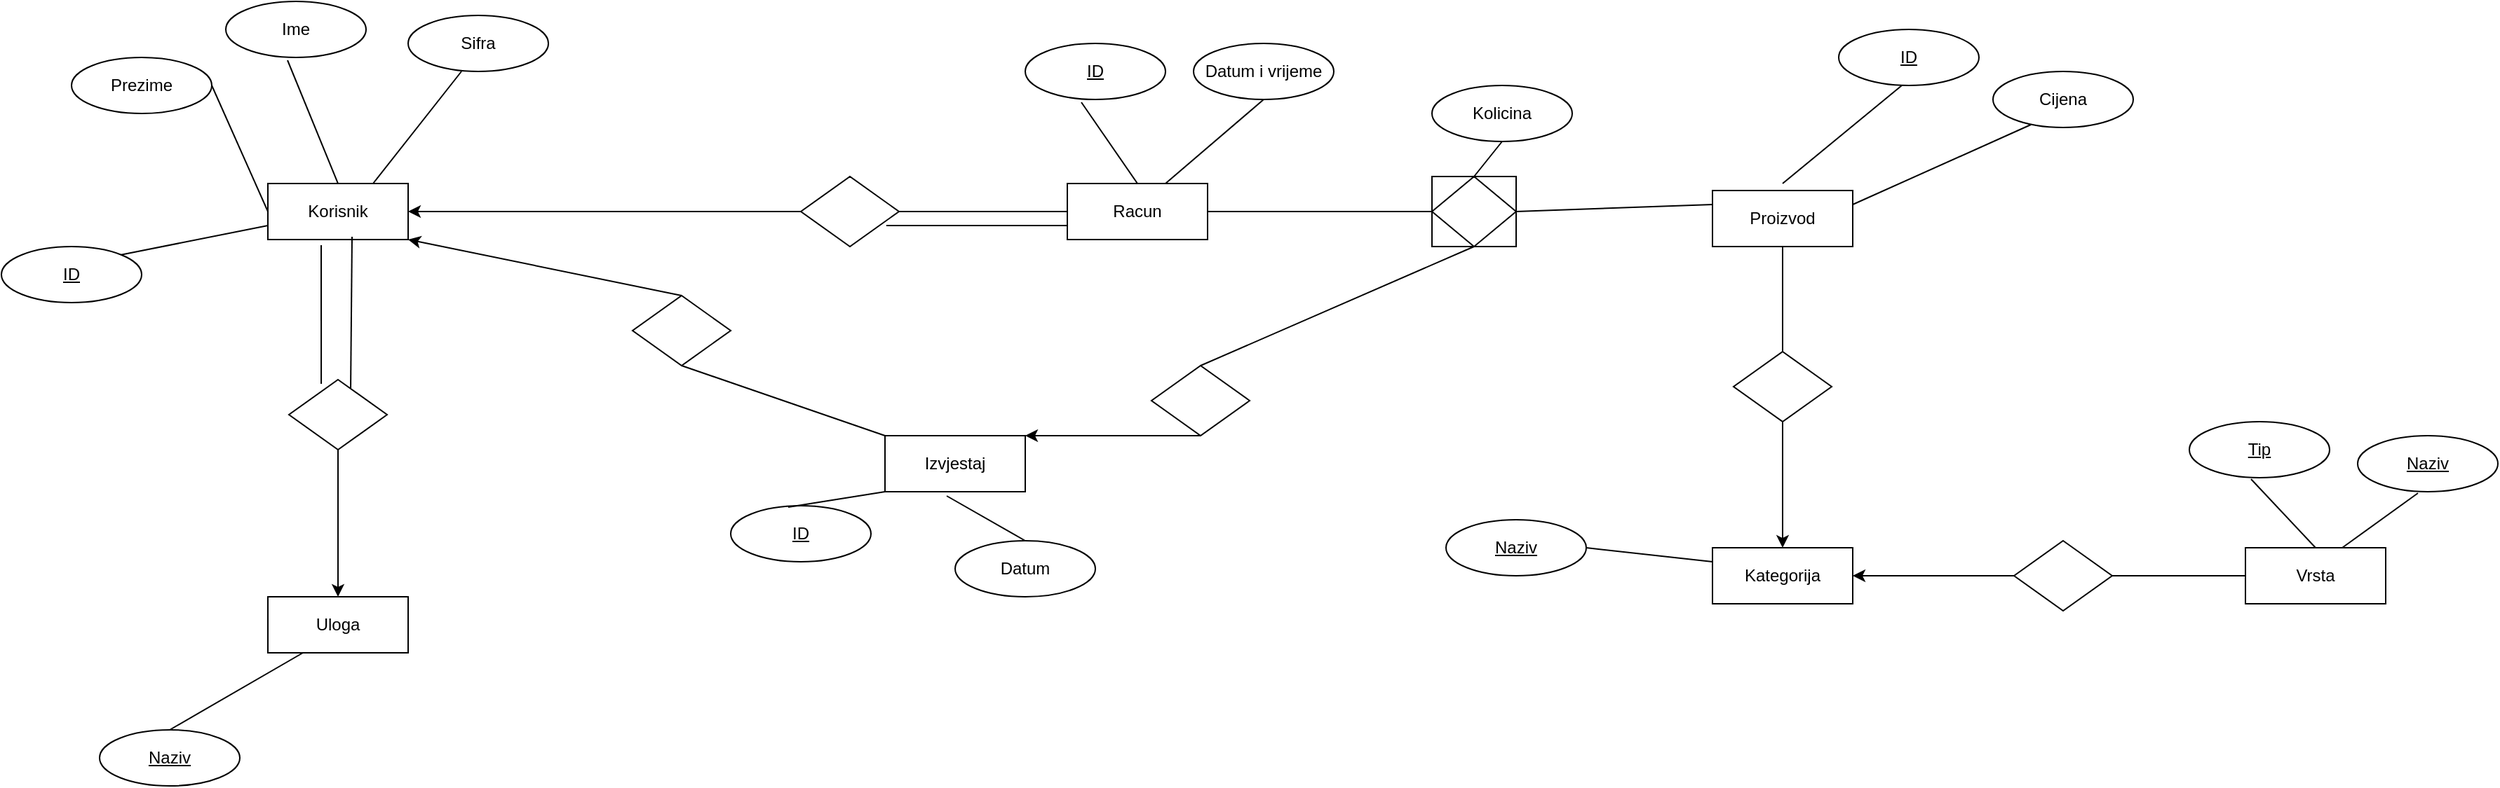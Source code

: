 <mxfile version="21.5.0" type="device">
  <diagram name="Page-1" id="uMtkj1Ftv3p5Sa-9l_ay">
    <mxGraphModel dx="2450" dy="843" grid="1" gridSize="10" guides="1" tooltips="1" connect="1" arrows="1" fold="1" page="1" pageScale="1" pageWidth="850" pageHeight="1100" math="0" shadow="0">
      <root>
        <mxCell id="0" />
        <mxCell id="1" parent="0" />
        <mxCell id="wWX0gEDaJDGyEXmUy9La-1" value="Korisnik" style="whiteSpace=wrap;html=1;align=center;" parent="1" vertex="1">
          <mxGeometry x="60" y="170" width="100" height="40" as="geometry" />
        </mxCell>
        <mxCell id="wWX0gEDaJDGyEXmUy9La-2" value="ID" style="ellipse;whiteSpace=wrap;html=1;align=center;fontStyle=4;" parent="1" vertex="1">
          <mxGeometry x="-130" y="215" width="100" height="40" as="geometry" />
        </mxCell>
        <mxCell id="wWX0gEDaJDGyEXmUy9La-5" value="Ime" style="ellipse;whiteSpace=wrap;html=1;align=center;" parent="1" vertex="1">
          <mxGeometry x="30" y="40" width="100" height="40" as="geometry" />
        </mxCell>
        <mxCell id="wWX0gEDaJDGyEXmUy9La-6" value="Prezime" style="ellipse;whiteSpace=wrap;html=1;align=center;" parent="1" vertex="1">
          <mxGeometry x="-80" y="80" width="100" height="40" as="geometry" />
        </mxCell>
        <mxCell id="wWX0gEDaJDGyEXmUy9La-7" value="" style="endArrow=none;html=1;rounded=0;entryX=0.44;entryY=1.05;entryDx=0;entryDy=0;entryPerimeter=0;exitX=0.5;exitY=0;exitDx=0;exitDy=0;" parent="1" source="wWX0gEDaJDGyEXmUy9La-1" target="wWX0gEDaJDGyEXmUy9La-5" edge="1">
          <mxGeometry width="50" height="50" relative="1" as="geometry">
            <mxPoint x="440" y="460" as="sourcePoint" />
            <mxPoint x="490" y="410" as="targetPoint" />
          </mxGeometry>
        </mxCell>
        <mxCell id="wWX0gEDaJDGyEXmUy9La-8" value="" style="endArrow=none;html=1;rounded=0;entryX=1;entryY=0.5;entryDx=0;entryDy=0;exitX=0;exitY=0.5;exitDx=0;exitDy=0;" parent="1" source="wWX0gEDaJDGyEXmUy9La-1" target="wWX0gEDaJDGyEXmUy9La-6" edge="1">
          <mxGeometry width="50" height="50" relative="1" as="geometry">
            <mxPoint x="400" y="360" as="sourcePoint" />
            <mxPoint x="354" y="332" as="targetPoint" />
          </mxGeometry>
        </mxCell>
        <mxCell id="wWX0gEDaJDGyEXmUy9La-9" value="" style="endArrow=none;html=1;rounded=0;entryX=1;entryY=0;entryDx=0;entryDy=0;exitX=0;exitY=0.75;exitDx=0;exitDy=0;" parent="1" source="wWX0gEDaJDGyEXmUy9La-1" target="wWX0gEDaJDGyEXmUy9La-2" edge="1">
          <mxGeometry width="50" height="50" relative="1" as="geometry">
            <mxPoint x="350" y="380" as="sourcePoint" />
            <mxPoint x="320" y="350" as="targetPoint" />
          </mxGeometry>
        </mxCell>
        <mxCell id="wWX0gEDaJDGyEXmUy9La-10" value="Racun" style="whiteSpace=wrap;html=1;align=center;" parent="1" vertex="1">
          <mxGeometry x="630" y="170" width="100" height="40" as="geometry" />
        </mxCell>
        <mxCell id="wWX0gEDaJDGyEXmUy9La-11" value="ID" style="ellipse;whiteSpace=wrap;html=1;align=center;fontStyle=4;" parent="1" vertex="1">
          <mxGeometry x="600" y="70" width="100" height="40" as="geometry" />
        </mxCell>
        <mxCell id="wWX0gEDaJDGyEXmUy9La-12" value="" style="shape=rhombus;perimeter=rhombusPerimeter;whiteSpace=wrap;html=1;align=center;" parent="1" vertex="1">
          <mxGeometry x="440" y="165" width="70" height="50" as="geometry" />
        </mxCell>
        <mxCell id="wWX0gEDaJDGyEXmUy9La-14" value="" style="endArrow=none;html=1;rounded=0;entryX=0;entryY=0.5;entryDx=0;entryDy=0;exitX=1;exitY=0.5;exitDx=0;exitDy=0;" parent="1" source="wWX0gEDaJDGyEXmUy9La-12" target="wWX0gEDaJDGyEXmUy9La-10" edge="1">
          <mxGeometry width="50" height="50" relative="1" as="geometry">
            <mxPoint x="440" y="460" as="sourcePoint" />
            <mxPoint x="490" y="410" as="targetPoint" />
          </mxGeometry>
        </mxCell>
        <mxCell id="wWX0gEDaJDGyEXmUy9La-15" value="" style="endArrow=classic;html=1;rounded=0;entryX=1;entryY=0.5;entryDx=0;entryDy=0;exitX=0;exitY=0.5;exitDx=0;exitDy=0;" parent="1" source="wWX0gEDaJDGyEXmUy9La-12" target="wWX0gEDaJDGyEXmUy9La-1" edge="1">
          <mxGeometry width="50" height="50" relative="1" as="geometry">
            <mxPoint x="440" y="460" as="sourcePoint" />
            <mxPoint x="490" y="410" as="targetPoint" />
          </mxGeometry>
        </mxCell>
        <mxCell id="wWX0gEDaJDGyEXmUy9La-16" value="" style="endArrow=none;html=1;rounded=0;entryX=0.4;entryY=1.05;entryDx=0;entryDy=0;entryPerimeter=0;exitX=0.5;exitY=0;exitDx=0;exitDy=0;" parent="1" source="wWX0gEDaJDGyEXmUy9La-10" target="wWX0gEDaJDGyEXmUy9La-11" edge="1">
          <mxGeometry width="50" height="50" relative="1" as="geometry">
            <mxPoint x="440" y="460" as="sourcePoint" />
            <mxPoint x="490" y="410" as="targetPoint" />
          </mxGeometry>
        </mxCell>
        <mxCell id="wWX0gEDaJDGyEXmUy9La-19" value="Datum i vrijeme" style="ellipse;whiteSpace=wrap;html=1;align=center;" parent="1" vertex="1">
          <mxGeometry x="720" y="70" width="100" height="40" as="geometry" />
        </mxCell>
        <mxCell id="wWX0gEDaJDGyEXmUy9La-20" value="" style="endArrow=none;html=1;rounded=0;entryX=0.5;entryY=1;entryDx=0;entryDy=0;" parent="1" target="wWX0gEDaJDGyEXmUy9La-19" edge="1">
          <mxGeometry width="50" height="50" relative="1" as="geometry">
            <mxPoint x="700" y="170" as="sourcePoint" />
            <mxPoint x="650" y="122" as="targetPoint" />
          </mxGeometry>
        </mxCell>
        <mxCell id="wWX0gEDaJDGyEXmUy9La-22" value="" style="endArrow=none;html=1;rounded=0;entryX=0;entryY=0.25;entryDx=0;entryDy=0;exitX=1;exitY=0.5;exitDx=0;exitDy=0;" parent="1" source="CLQFQkH-uaahIQlkS5Gx-1" target="q-AJSF_e4BkdiFMXOZ78-1" edge="1">
          <mxGeometry width="50" height="50" relative="1" as="geometry">
            <mxPoint x="960" y="190" as="sourcePoint" />
            <mxPoint x="1090" y="190" as="targetPoint" />
          </mxGeometry>
        </mxCell>
        <mxCell id="wWX0gEDaJDGyEXmUy9La-42" value="" style="endArrow=none;html=1;rounded=0;entryX=0.5;entryY=1;entryDx=0;entryDy=0;exitX=0.5;exitY=0;exitDx=0;exitDy=0;" parent="1" edge="1">
          <mxGeometry width="50" height="50" relative="1" as="geometry">
            <mxPoint x="1140" y="170" as="sourcePoint" />
            <mxPoint x="1225" y="100" as="targetPoint" />
          </mxGeometry>
        </mxCell>
        <mxCell id="wWX0gEDaJDGyEXmUy9La-49" value="Sifra" style="ellipse;whiteSpace=wrap;html=1;align=center;" parent="1" vertex="1">
          <mxGeometry x="160" y="50" width="100" height="40" as="geometry" />
        </mxCell>
        <mxCell id="wWX0gEDaJDGyEXmUy9La-50" value="" style="endArrow=none;html=1;rounded=0;entryX=0.75;entryY=0;entryDx=0;entryDy=0;exitX=0.38;exitY=1;exitDx=0;exitDy=0;exitPerimeter=0;" parent="1" source="wWX0gEDaJDGyEXmUy9La-49" target="wWX0gEDaJDGyEXmUy9La-1" edge="1">
          <mxGeometry width="50" height="50" relative="1" as="geometry">
            <mxPoint x="200" y="210" as="sourcePoint" />
            <mxPoint x="155" y="231" as="targetPoint" />
          </mxGeometry>
        </mxCell>
        <mxCell id="wWX0gEDaJDGyEXmUy9La-59" value="Kolicina" style="ellipse;whiteSpace=wrap;html=1;align=center;" parent="1" vertex="1">
          <mxGeometry x="890" y="100" width="100" height="40" as="geometry" />
        </mxCell>
        <mxCell id="wWX0gEDaJDGyEXmUy9La-60" value="" style="endArrow=none;html=1;rounded=0;entryX=0.5;entryY=1;entryDx=0;entryDy=0;exitX=0.5;exitY=0;exitDx=0;exitDy=0;" parent="1" source="CLQFQkH-uaahIQlkS5Gx-1" target="wWX0gEDaJDGyEXmUy9La-59" edge="1">
          <mxGeometry width="50" height="50" relative="1" as="geometry">
            <mxPoint x="925" y="165" as="sourcePoint" />
            <mxPoint x="1125" y="120" as="targetPoint" />
          </mxGeometry>
        </mxCell>
        <mxCell id="q-AJSF_e4BkdiFMXOZ78-1" value="Proizvod" style="whiteSpace=wrap;html=1;align=center;" parent="1" vertex="1">
          <mxGeometry x="1090" y="175" width="100" height="40" as="geometry" />
        </mxCell>
        <mxCell id="q-AJSF_e4BkdiFMXOZ78-3" value="ID" style="ellipse;whiteSpace=wrap;html=1;align=center;fontStyle=4;" parent="1" vertex="1">
          <mxGeometry x="1180" y="60" width="100" height="40" as="geometry" />
        </mxCell>
        <mxCell id="q-AJSF_e4BkdiFMXOZ78-4" value="" style="endArrow=none;html=1;rounded=0;entryX=0;entryY=0.5;entryDx=0;entryDy=0;exitX=1;exitY=0.5;exitDx=0;exitDy=0;" parent="1" source="wWX0gEDaJDGyEXmUy9La-10" target="CLQFQkH-uaahIQlkS5Gx-1" edge="1">
          <mxGeometry width="50" height="50" relative="1" as="geometry">
            <mxPoint x="970" y="200" as="sourcePoint" />
            <mxPoint x="890" y="190" as="targetPoint" />
          </mxGeometry>
        </mxCell>
        <mxCell id="LlmAp3Jcx0G5IWVWPpvB-1" value="Cijena" style="ellipse;whiteSpace=wrap;html=1;align=center;" parent="1" vertex="1">
          <mxGeometry x="1290" y="90" width="100" height="40" as="geometry" />
        </mxCell>
        <mxCell id="LlmAp3Jcx0G5IWVWPpvB-2" value="" style="endArrow=none;html=1;rounded=0;entryX=0.27;entryY=0.95;entryDx=0;entryDy=0;exitX=1;exitY=0.25;exitDx=0;exitDy=0;entryPerimeter=0;" parent="1" source="q-AJSF_e4BkdiFMXOZ78-1" target="LlmAp3Jcx0G5IWVWPpvB-1" edge="1">
          <mxGeometry width="50" height="50" relative="1" as="geometry">
            <mxPoint x="1140" y="181" as="sourcePoint" />
            <mxPoint x="1125" y="120" as="targetPoint" />
          </mxGeometry>
        </mxCell>
        <mxCell id="CLQFQkH-uaahIQlkS5Gx-1" value="" style="shape=associativeEntity;whiteSpace=wrap;html=1;align=center;" parent="1" vertex="1">
          <mxGeometry x="890" y="165" width="60" height="50" as="geometry" />
        </mxCell>
        <mxCell id="CLQFQkH-uaahIQlkS5Gx-3" value="Izvjestaj" style="whiteSpace=wrap;html=1;align=center;" parent="1" vertex="1">
          <mxGeometry x="500" y="350" width="100" height="40" as="geometry" />
        </mxCell>
        <mxCell id="CLQFQkH-uaahIQlkS5Gx-4" value="" style="shape=rhombus;perimeter=rhombusPerimeter;whiteSpace=wrap;html=1;align=center;" parent="1" vertex="1">
          <mxGeometry x="690" y="300" width="70" height="50" as="geometry" />
        </mxCell>
        <mxCell id="CLQFQkH-uaahIQlkS5Gx-5" value="" style="endArrow=classic;html=1;rounded=0;entryX=1;entryY=0;entryDx=0;entryDy=0;exitX=0.5;exitY=1;exitDx=0;exitDy=0;" parent="1" source="CLQFQkH-uaahIQlkS5Gx-4" target="CLQFQkH-uaahIQlkS5Gx-3" edge="1">
          <mxGeometry width="50" height="50" relative="1" as="geometry">
            <mxPoint x="790" y="470" as="sourcePoint" />
            <mxPoint x="840" y="420" as="targetPoint" />
          </mxGeometry>
        </mxCell>
        <mxCell id="CLQFQkH-uaahIQlkS5Gx-6" value="" style="endArrow=none;html=1;rounded=0;entryX=0.5;entryY=1;entryDx=0;entryDy=0;exitX=0.5;exitY=0;exitDx=0;exitDy=0;" parent="1" source="CLQFQkH-uaahIQlkS5Gx-4" target="CLQFQkH-uaahIQlkS5Gx-1" edge="1">
          <mxGeometry width="50" height="50" relative="1" as="geometry">
            <mxPoint x="790" y="470" as="sourcePoint" />
            <mxPoint x="840" y="420" as="targetPoint" />
          </mxGeometry>
        </mxCell>
        <mxCell id="CLQFQkH-uaahIQlkS5Gx-7" value="" style="shape=rhombus;perimeter=rhombusPerimeter;whiteSpace=wrap;html=1;align=center;" parent="1" vertex="1">
          <mxGeometry x="320" y="250" width="70" height="50" as="geometry" />
        </mxCell>
        <mxCell id="CLQFQkH-uaahIQlkS5Gx-8" value="" style="endArrow=classic;html=1;rounded=0;entryX=1;entryY=1;entryDx=0;entryDy=0;exitX=0.5;exitY=0;exitDx=0;exitDy=0;" parent="1" source="CLQFQkH-uaahIQlkS5Gx-7" target="wWX0gEDaJDGyEXmUy9La-1" edge="1">
          <mxGeometry width="50" height="50" relative="1" as="geometry">
            <mxPoint x="790" y="470" as="sourcePoint" />
            <mxPoint x="840" y="420" as="targetPoint" />
          </mxGeometry>
        </mxCell>
        <mxCell id="CLQFQkH-uaahIQlkS5Gx-9" value="" style="endArrow=none;html=1;rounded=0;entryX=0.5;entryY=1;entryDx=0;entryDy=0;exitX=0;exitY=0;exitDx=0;exitDy=0;" parent="1" source="CLQFQkH-uaahIQlkS5Gx-3" target="CLQFQkH-uaahIQlkS5Gx-7" edge="1">
          <mxGeometry width="50" height="50" relative="1" as="geometry">
            <mxPoint x="790" y="470" as="sourcePoint" />
            <mxPoint x="840" y="420" as="targetPoint" />
          </mxGeometry>
        </mxCell>
        <mxCell id="CLQFQkH-uaahIQlkS5Gx-10" value="" style="endArrow=none;html=1;rounded=0;exitX=0.871;exitY=0.7;exitDx=0;exitDy=0;exitPerimeter=0;" parent="1" source="wWX0gEDaJDGyEXmUy9La-12" edge="1">
          <mxGeometry width="50" height="50" relative="1" as="geometry">
            <mxPoint x="520" y="200" as="sourcePoint" />
            <mxPoint x="630" y="200" as="targetPoint" />
          </mxGeometry>
        </mxCell>
        <mxCell id="CLQFQkH-uaahIQlkS5Gx-11" value="ID" style="ellipse;whiteSpace=wrap;html=1;align=center;fontStyle=4;" parent="1" vertex="1">
          <mxGeometry x="390" y="400" width="100" height="40" as="geometry" />
        </mxCell>
        <mxCell id="CLQFQkH-uaahIQlkS5Gx-12" value="" style="endArrow=none;html=1;rounded=0;entryX=0.41;entryY=0.025;entryDx=0;entryDy=0;exitX=0;exitY=1;exitDx=0;exitDy=0;entryPerimeter=0;" parent="1" source="CLQFQkH-uaahIQlkS5Gx-3" target="CLQFQkH-uaahIQlkS5Gx-11" edge="1">
          <mxGeometry width="50" height="50" relative="1" as="geometry">
            <mxPoint x="530" y="210" as="sourcePoint" />
            <mxPoint x="650" y="210" as="targetPoint" />
          </mxGeometry>
        </mxCell>
        <mxCell id="CLQFQkH-uaahIQlkS5Gx-13" value="Datum" style="ellipse;whiteSpace=wrap;html=1;align=center;" parent="1" vertex="1">
          <mxGeometry x="550" y="425" width="100" height="40" as="geometry" />
        </mxCell>
        <mxCell id="CLQFQkH-uaahIQlkS5Gx-14" value="" style="endArrow=none;html=1;rounded=0;entryX=0.5;entryY=0;entryDx=0;entryDy=0;exitX=0.44;exitY=1.075;exitDx=0;exitDy=0;exitPerimeter=0;" parent="1" source="CLQFQkH-uaahIQlkS5Gx-3" target="CLQFQkH-uaahIQlkS5Gx-13" edge="1">
          <mxGeometry width="50" height="50" relative="1" as="geometry">
            <mxPoint x="540" y="220" as="sourcePoint" />
            <mxPoint x="660" y="220" as="targetPoint" />
          </mxGeometry>
        </mxCell>
        <mxCell id="zgI6c0aV51XPYoaqWLNQ-1" value="Kategorija" style="whiteSpace=wrap;html=1;align=center;" parent="1" vertex="1">
          <mxGeometry x="1090" y="430" width="100" height="40" as="geometry" />
        </mxCell>
        <mxCell id="zgI6c0aV51XPYoaqWLNQ-2" value="Naziv" style="ellipse;whiteSpace=wrap;html=1;align=center;fontStyle=4;" parent="1" vertex="1">
          <mxGeometry x="900" y="410" width="100" height="40" as="geometry" />
        </mxCell>
        <mxCell id="zgI6c0aV51XPYoaqWLNQ-3" value="" style="shape=rhombus;perimeter=rhombusPerimeter;whiteSpace=wrap;html=1;align=center;" parent="1" vertex="1">
          <mxGeometry x="1105" y="290" width="70" height="50" as="geometry" />
        </mxCell>
        <mxCell id="zgI6c0aV51XPYoaqWLNQ-4" value="" style="endArrow=none;html=1;rounded=0;entryX=0.5;entryY=1;entryDx=0;entryDy=0;exitX=0.5;exitY=0;exitDx=0;exitDy=0;" parent="1" source="zgI6c0aV51XPYoaqWLNQ-3" target="q-AJSF_e4BkdiFMXOZ78-1" edge="1">
          <mxGeometry width="50" height="50" relative="1" as="geometry">
            <mxPoint x="1390" y="460" as="sourcePoint" />
            <mxPoint x="1440" y="410" as="targetPoint" />
          </mxGeometry>
        </mxCell>
        <mxCell id="zgI6c0aV51XPYoaqWLNQ-5" value="" style="endArrow=classic;html=1;rounded=0;exitX=0.5;exitY=1;exitDx=0;exitDy=0;entryX=0.5;entryY=0;entryDx=0;entryDy=0;" parent="1" source="zgI6c0aV51XPYoaqWLNQ-3" target="zgI6c0aV51XPYoaqWLNQ-1" edge="1">
          <mxGeometry width="50" height="50" relative="1" as="geometry">
            <mxPoint x="1390" y="460" as="sourcePoint" />
            <mxPoint x="1440" y="410" as="targetPoint" />
          </mxGeometry>
        </mxCell>
        <mxCell id="zgI6c0aV51XPYoaqWLNQ-6" value="" style="endArrow=none;html=1;rounded=0;entryX=1;entryY=0.5;entryDx=0;entryDy=0;exitX=0;exitY=0.25;exitDx=0;exitDy=0;" parent="1" source="zgI6c0aV51XPYoaqWLNQ-1" target="zgI6c0aV51XPYoaqWLNQ-2" edge="1">
          <mxGeometry width="50" height="50" relative="1" as="geometry">
            <mxPoint x="1150" y="300" as="sourcePoint" />
            <mxPoint x="1150" y="225" as="targetPoint" />
          </mxGeometry>
        </mxCell>
        <mxCell id="zgI6c0aV51XPYoaqWLNQ-7" value="Vrsta" style="whiteSpace=wrap;html=1;align=center;" parent="1" vertex="1">
          <mxGeometry x="1470" y="430" width="100" height="40" as="geometry" />
        </mxCell>
        <mxCell id="zgI6c0aV51XPYoaqWLNQ-8" value="Tip" style="ellipse;whiteSpace=wrap;html=1;align=center;fontStyle=4;" parent="1" vertex="1">
          <mxGeometry x="1430" y="340" width="100" height="40" as="geometry" />
        </mxCell>
        <mxCell id="zgI6c0aV51XPYoaqWLNQ-9" value="" style="endArrow=none;html=1;rounded=0;entryX=0.44;entryY=1.025;entryDx=0;entryDy=0;exitX=0.5;exitY=0;exitDx=0;exitDy=0;entryPerimeter=0;" parent="1" source="zgI6c0aV51XPYoaqWLNQ-7" target="zgI6c0aV51XPYoaqWLNQ-8" edge="1">
          <mxGeometry width="50" height="50" relative="1" as="geometry">
            <mxPoint x="1100" y="450" as="sourcePoint" />
            <mxPoint x="1020" y="430" as="targetPoint" />
          </mxGeometry>
        </mxCell>
        <mxCell id="zgI6c0aV51XPYoaqWLNQ-10" value="" style="shape=rhombus;perimeter=rhombusPerimeter;whiteSpace=wrap;html=1;align=center;" parent="1" vertex="1">
          <mxGeometry x="1305" y="425" width="70" height="50" as="geometry" />
        </mxCell>
        <mxCell id="zgI6c0aV51XPYoaqWLNQ-11" value="" style="endArrow=none;html=1;rounded=0;entryX=0;entryY=0.5;entryDx=0;entryDy=0;exitX=1;exitY=0.5;exitDx=0;exitDy=0;" parent="1" source="zgI6c0aV51XPYoaqWLNQ-10" target="zgI6c0aV51XPYoaqWLNQ-7" edge="1">
          <mxGeometry width="50" height="50" relative="1" as="geometry">
            <mxPoint x="1150" y="300" as="sourcePoint" />
            <mxPoint x="1150" y="225" as="targetPoint" />
          </mxGeometry>
        </mxCell>
        <mxCell id="zgI6c0aV51XPYoaqWLNQ-12" value="" style="endArrow=classic;html=1;rounded=0;exitX=0;exitY=0.5;exitDx=0;exitDy=0;entryX=1;entryY=0.5;entryDx=0;entryDy=0;" parent="1" source="zgI6c0aV51XPYoaqWLNQ-10" target="zgI6c0aV51XPYoaqWLNQ-1" edge="1">
          <mxGeometry width="50" height="50" relative="1" as="geometry">
            <mxPoint x="1150" y="350" as="sourcePoint" />
            <mxPoint x="1150" y="440" as="targetPoint" />
          </mxGeometry>
        </mxCell>
        <mxCell id="zgI6c0aV51XPYoaqWLNQ-14" value="" style="endArrow=none;html=1;rounded=0;entryX=0.43;entryY=1.025;entryDx=0;entryDy=0;exitX=0.69;exitY=0;exitDx=0;exitDy=0;entryPerimeter=0;exitPerimeter=0;" parent="1" source="zgI6c0aV51XPYoaqWLNQ-7" target="zgI6c0aV51XPYoaqWLNQ-15" edge="1">
          <mxGeometry width="50" height="50" relative="1" as="geometry">
            <mxPoint x="1530" y="440" as="sourcePoint" />
            <mxPoint x="1592" y="389" as="targetPoint" />
          </mxGeometry>
        </mxCell>
        <mxCell id="zgI6c0aV51XPYoaqWLNQ-15" value="Naziv" style="ellipse;whiteSpace=wrap;html=1;align=center;fontStyle=4;" parent="1" vertex="1">
          <mxGeometry x="1550" y="350" width="100" height="40" as="geometry" />
        </mxCell>
        <mxCell id="RSRVF3-I9pPMVt7UNTp9-1" value="Uloga" style="whiteSpace=wrap;html=1;align=center;" vertex="1" parent="1">
          <mxGeometry x="60" y="465" width="100" height="40" as="geometry" />
        </mxCell>
        <mxCell id="RSRVF3-I9pPMVt7UNTp9-2" value="" style="shape=rhombus;perimeter=rhombusPerimeter;whiteSpace=wrap;html=1;align=center;" vertex="1" parent="1">
          <mxGeometry x="75" y="310" width="70" height="50" as="geometry" />
        </mxCell>
        <mxCell id="RSRVF3-I9pPMVt7UNTp9-3" value="" style="endArrow=none;html=1;rounded=0;entryX=0.38;entryY=1.1;entryDx=0;entryDy=0;exitX=0.329;exitY=0.06;exitDx=0;exitDy=0;entryPerimeter=0;exitPerimeter=0;" edge="1" parent="1" source="RSRVF3-I9pPMVt7UNTp9-2" target="wWX0gEDaJDGyEXmUy9La-1">
          <mxGeometry width="50" height="50" relative="1" as="geometry">
            <mxPoint x="510" y="360" as="sourcePoint" />
            <mxPoint x="365" y="310" as="targetPoint" />
          </mxGeometry>
        </mxCell>
        <mxCell id="RSRVF3-I9pPMVt7UNTp9-4" value="" style="endArrow=none;html=1;rounded=0;entryX=0.6;entryY=0.95;entryDx=0;entryDy=0;exitX=0.629;exitY=0.12;exitDx=0;exitDy=0;entryPerimeter=0;exitPerimeter=0;" edge="1" parent="1" source="RSRVF3-I9pPMVt7UNTp9-2" target="wWX0gEDaJDGyEXmUy9La-1">
          <mxGeometry width="50" height="50" relative="1" as="geometry">
            <mxPoint x="108" y="323" as="sourcePoint" />
            <mxPoint x="108" y="224" as="targetPoint" />
          </mxGeometry>
        </mxCell>
        <mxCell id="RSRVF3-I9pPMVt7UNTp9-5" value="" style="endArrow=classic;html=1;rounded=0;entryX=0.5;entryY=0;entryDx=0;entryDy=0;exitX=0.5;exitY=1;exitDx=0;exitDy=0;" edge="1" parent="1" source="RSRVF3-I9pPMVt7UNTp9-2" target="RSRVF3-I9pPMVt7UNTp9-1">
          <mxGeometry width="50" height="50" relative="1" as="geometry">
            <mxPoint x="365" y="260" as="sourcePoint" />
            <mxPoint x="170" y="220" as="targetPoint" />
          </mxGeometry>
        </mxCell>
        <mxCell id="RSRVF3-I9pPMVt7UNTp9-6" value="Naziv" style="ellipse;whiteSpace=wrap;html=1;align=center;fontStyle=4;" vertex="1" parent="1">
          <mxGeometry x="-60" y="560" width="100" height="40" as="geometry" />
        </mxCell>
        <mxCell id="RSRVF3-I9pPMVt7UNTp9-7" value="" style="endArrow=none;html=1;rounded=0;entryX=0.5;entryY=0;entryDx=0;entryDy=0;exitX=0.25;exitY=1;exitDx=0;exitDy=0;" edge="1" parent="1" source="RSRVF3-I9pPMVt7UNTp9-1" target="RSRVF3-I9pPMVt7UNTp9-6">
          <mxGeometry width="50" height="50" relative="1" as="geometry">
            <mxPoint x="129" y="326" as="sourcePoint" />
            <mxPoint x="130" y="218" as="targetPoint" />
          </mxGeometry>
        </mxCell>
      </root>
    </mxGraphModel>
  </diagram>
</mxfile>
